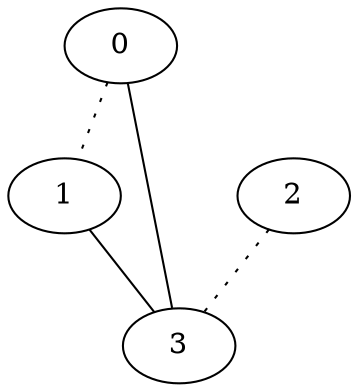 graph {
a0[label=0];
a1[label=1];
a2[label=2];
a3[label=3];
a0 -- a1 [style=dotted];
a0 -- a3;
a1 -- a3;
a2 -- a3 [style=dotted];
}
